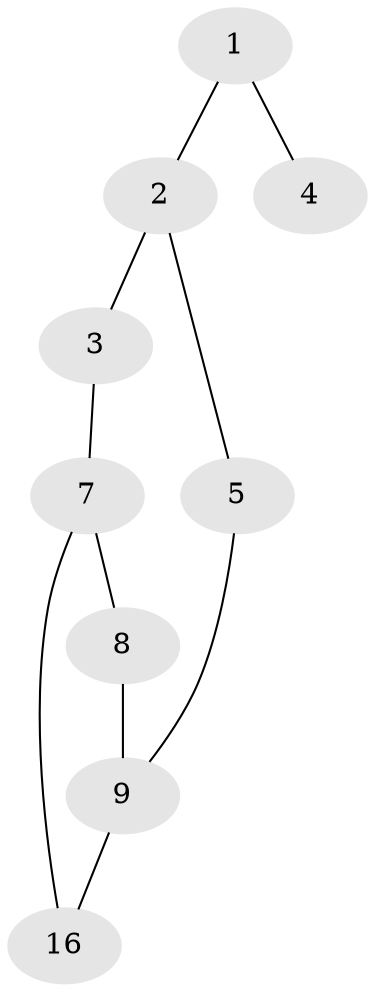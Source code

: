 // Generated by graph-tools (version 1.1) at 2025/46/02/15/25 05:46:28]
// undirected, 9 vertices, 10 edges
graph export_dot {
graph [start="1"]
  node [color=gray90,style=filled];
  1 [super="+12"];
  2 [super="+17"];
  3 [super="+10"];
  4 [super="+17+18"];
  5 [super="+6+13"];
  7;
  8 [super="+18"];
  9 [super="+20"];
  16 [super="+15+19"];
  1 -- 2;
  1 -- 4;
  2 -- 3;
  2 -- 5;
  3 -- 7;
  5 -- 9;
  7 -- 8;
  7 -- 16;
  8 -- 9;
  9 -- 16;
}
